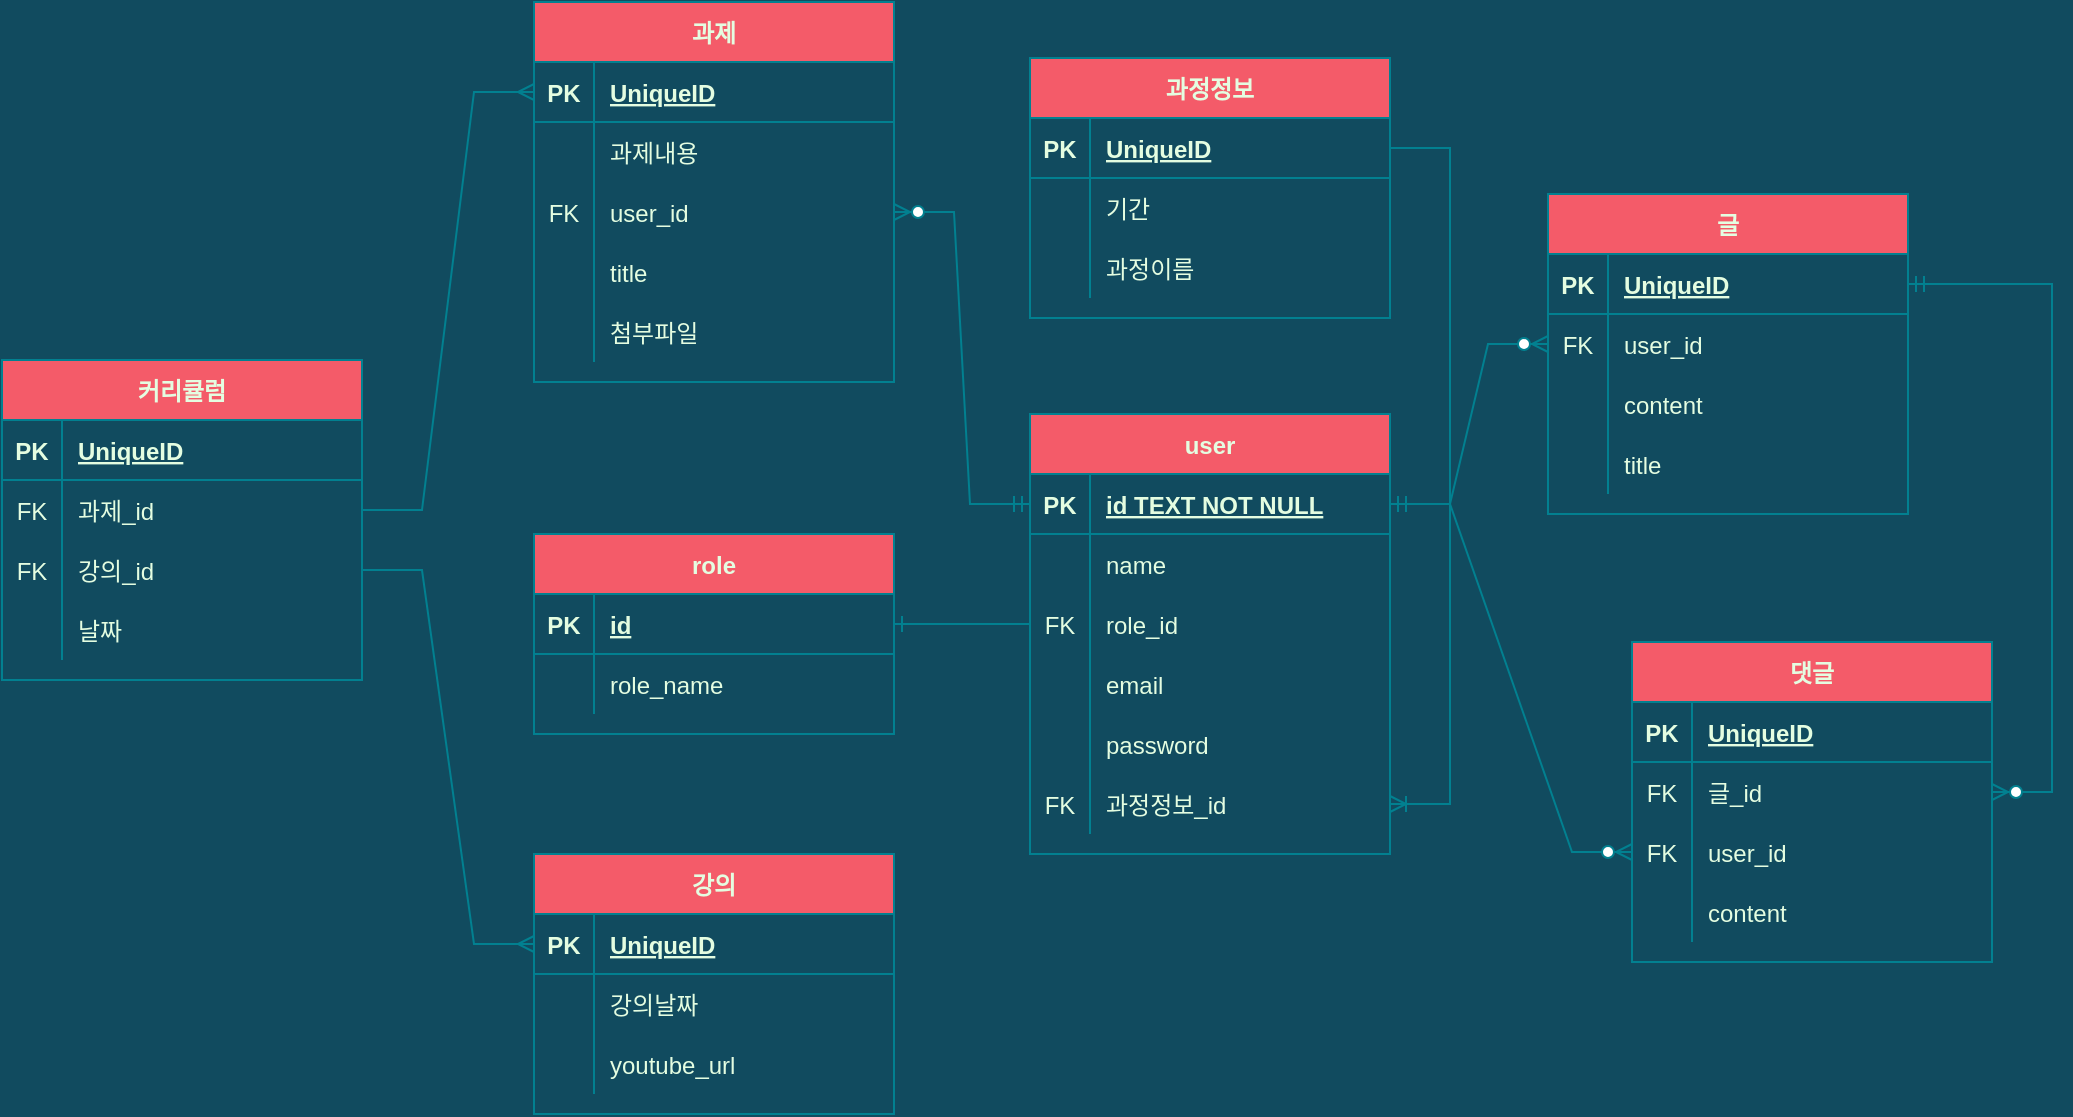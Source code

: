 <mxfile version="20.2.3" type="device"><diagram id="R2lEEEUBdFMjLlhIrx00" name="Page-1"><mxGraphModel dx="1506" dy="997" grid="0" gridSize="10" guides="1" tooltips="1" connect="1" arrows="1" fold="1" page="0" pageScale="1" pageWidth="850" pageHeight="1100" background="#114B5F" math="0" shadow="0" extFonts="Permanent Marker^https://fonts.googleapis.com/css?family=Permanent+Marker"><root><mxCell id="0"/><mxCell id="1" parent="0"/><mxCell id="5ZpymtM57iyXSIMPhaHv-3" value="user" style="shape=table;startSize=30;container=1;collapsible=1;childLayout=tableLayout;fixedRows=1;rowLines=0;fontStyle=1;align=center;resizeLast=1;fillColor=#F45B69;strokeColor=#028090;fontColor=#E4FDE1;" parent="1" vertex="1"><mxGeometry x="150" y="284" width="180" height="220" as="geometry"/></mxCell><mxCell id="5ZpymtM57iyXSIMPhaHv-4" value="" style="shape=tableRow;horizontal=0;startSize=0;swimlaneHead=0;swimlaneBody=0;fillColor=none;collapsible=0;dropTarget=0;points=[[0,0.5],[1,0.5]];portConstraint=eastwest;top=0;left=0;right=0;bottom=1;strokeColor=#028090;fontColor=#E4FDE1;" parent="5ZpymtM57iyXSIMPhaHv-3" vertex="1"><mxGeometry y="30" width="180" height="30" as="geometry"/></mxCell><mxCell id="5ZpymtM57iyXSIMPhaHv-5" value="PK" style="shape=partialRectangle;connectable=0;fillColor=none;top=0;left=0;bottom=0;right=0;fontStyle=1;overflow=hidden;strokeColor=#028090;fontColor=#E4FDE1;" parent="5ZpymtM57iyXSIMPhaHv-4" vertex="1"><mxGeometry width="30" height="30" as="geometry"><mxRectangle width="30" height="30" as="alternateBounds"/></mxGeometry></mxCell><mxCell id="5ZpymtM57iyXSIMPhaHv-6" value="id TEXT NOT NULL" style="shape=partialRectangle;connectable=0;fillColor=none;top=0;left=0;bottom=0;right=0;align=left;spacingLeft=6;fontStyle=5;overflow=hidden;strokeColor=#028090;fontColor=#E4FDE1;" parent="5ZpymtM57iyXSIMPhaHv-4" vertex="1"><mxGeometry x="30" width="150" height="30" as="geometry"><mxRectangle width="150" height="30" as="alternateBounds"/></mxGeometry></mxCell><mxCell id="5ZpymtM57iyXSIMPhaHv-7" value="" style="shape=tableRow;horizontal=0;startSize=0;swimlaneHead=0;swimlaneBody=0;fillColor=none;collapsible=0;dropTarget=0;points=[[0,0.5],[1,0.5]];portConstraint=eastwest;top=0;left=0;right=0;bottom=0;strokeColor=#028090;fontColor=#E4FDE1;" parent="5ZpymtM57iyXSIMPhaHv-3" vertex="1"><mxGeometry y="60" width="180" height="30" as="geometry"/></mxCell><mxCell id="5ZpymtM57iyXSIMPhaHv-8" value="" style="shape=partialRectangle;connectable=0;fillColor=none;top=0;left=0;bottom=0;right=0;editable=1;overflow=hidden;strokeColor=#028090;fontColor=#E4FDE1;" parent="5ZpymtM57iyXSIMPhaHv-7" vertex="1"><mxGeometry width="30" height="30" as="geometry"><mxRectangle width="30" height="30" as="alternateBounds"/></mxGeometry></mxCell><mxCell id="5ZpymtM57iyXSIMPhaHv-9" value="name    " style="shape=partialRectangle;connectable=0;fillColor=none;top=0;left=0;bottom=0;right=0;align=left;spacingLeft=6;overflow=hidden;strokeColor=#028090;fontColor=#E4FDE1;" parent="5ZpymtM57iyXSIMPhaHv-7" vertex="1"><mxGeometry x="30" width="150" height="30" as="geometry"><mxRectangle width="150" height="30" as="alternateBounds"/></mxGeometry></mxCell><mxCell id="5ZpymtM57iyXSIMPhaHv-10" value="" style="shape=tableRow;horizontal=0;startSize=0;swimlaneHead=0;swimlaneBody=0;fillColor=none;collapsible=0;dropTarget=0;points=[[0,0.5],[1,0.5]];portConstraint=eastwest;top=0;left=0;right=0;bottom=0;strokeColor=#028090;fontColor=#E4FDE1;" parent="5ZpymtM57iyXSIMPhaHv-3" vertex="1"><mxGeometry y="90" width="180" height="30" as="geometry"/></mxCell><mxCell id="5ZpymtM57iyXSIMPhaHv-11" value="FK" style="shape=partialRectangle;connectable=0;fillColor=none;top=0;left=0;bottom=0;right=0;editable=1;overflow=hidden;strokeColor=#028090;fontColor=#E4FDE1;" parent="5ZpymtM57iyXSIMPhaHv-10" vertex="1"><mxGeometry width="30" height="30" as="geometry"><mxRectangle width="30" height="30" as="alternateBounds"/></mxGeometry></mxCell><mxCell id="5ZpymtM57iyXSIMPhaHv-12" value="role_id" style="shape=partialRectangle;connectable=0;fillColor=none;top=0;left=0;bottom=0;right=0;align=left;spacingLeft=6;overflow=hidden;strokeColor=#028090;fontColor=#E4FDE1;" parent="5ZpymtM57iyXSIMPhaHv-10" vertex="1"><mxGeometry x="30" width="150" height="30" as="geometry"><mxRectangle width="150" height="30" as="alternateBounds"/></mxGeometry></mxCell><mxCell id="5ZpymtM57iyXSIMPhaHv-13" value="" style="shape=tableRow;horizontal=0;startSize=0;swimlaneHead=0;swimlaneBody=0;fillColor=none;collapsible=0;dropTarget=0;points=[[0,0.5],[1,0.5]];portConstraint=eastwest;top=0;left=0;right=0;bottom=0;strokeColor=#028090;fontColor=#E4FDE1;" parent="5ZpymtM57iyXSIMPhaHv-3" vertex="1"><mxGeometry y="120" width="180" height="30" as="geometry"/></mxCell><mxCell id="5ZpymtM57iyXSIMPhaHv-14" value="" style="shape=partialRectangle;connectable=0;fillColor=none;top=0;left=0;bottom=0;right=0;editable=1;overflow=hidden;strokeWidth=1;strokeColor=#028090;fontColor=#E4FDE1;" parent="5ZpymtM57iyXSIMPhaHv-13" vertex="1"><mxGeometry width="30" height="30" as="geometry"><mxRectangle width="30" height="30" as="alternateBounds"/></mxGeometry></mxCell><mxCell id="5ZpymtM57iyXSIMPhaHv-15" value="email" style="shape=partialRectangle;connectable=0;fillColor=none;top=0;left=0;bottom=0;right=0;align=left;spacingLeft=6;overflow=hidden;strokeColor=#028090;fontColor=#E4FDE1;" parent="5ZpymtM57iyXSIMPhaHv-13" vertex="1"><mxGeometry x="30" width="150" height="30" as="geometry"><mxRectangle width="150" height="30" as="alternateBounds"/></mxGeometry></mxCell><mxCell id="5ZpymtM57iyXSIMPhaHv-130" value="" style="shape=tableRow;horizontal=0;startSize=0;swimlaneHead=0;swimlaneBody=0;fillColor=none;collapsible=0;dropTarget=0;points=[[0,0.5],[1,0.5]];portConstraint=eastwest;top=0;left=0;right=0;bottom=0;fontFamily=Helvetica;fontSize=12;fontColor=#E4FDE1;strokeColor=#028090;" parent="5ZpymtM57iyXSIMPhaHv-3" vertex="1"><mxGeometry y="150" width="180" height="30" as="geometry"/></mxCell><mxCell id="5ZpymtM57iyXSIMPhaHv-131" value="" style="shape=partialRectangle;connectable=0;fillColor=none;top=0;left=0;bottom=0;right=0;editable=1;overflow=hidden;fontFamily=Helvetica;fontSize=12;fontColor=#E4FDE1;strokeColor=#028090;" parent="5ZpymtM57iyXSIMPhaHv-130" vertex="1"><mxGeometry width="30" height="30" as="geometry"><mxRectangle width="30" height="30" as="alternateBounds"/></mxGeometry></mxCell><mxCell id="5ZpymtM57iyXSIMPhaHv-132" value="password" style="shape=partialRectangle;connectable=0;fillColor=none;top=0;left=0;bottom=0;right=0;align=left;spacingLeft=6;overflow=hidden;fontFamily=Helvetica;fontSize=12;fontColor=#E4FDE1;strokeColor=#028090;" parent="5ZpymtM57iyXSIMPhaHv-130" vertex="1"><mxGeometry x="30" width="150" height="30" as="geometry"><mxRectangle width="150" height="30" as="alternateBounds"/></mxGeometry></mxCell><mxCell id="5ZpymtM57iyXSIMPhaHv-225" value="" style="shape=tableRow;horizontal=0;startSize=0;swimlaneHead=0;swimlaneBody=0;fillColor=none;collapsible=0;dropTarget=0;points=[[0,0.5],[1,0.5]];portConstraint=eastwest;top=0;left=0;right=0;bottom=0;fontColor=#E4FDE1;strokeColor=#028090;" parent="5ZpymtM57iyXSIMPhaHv-3" vertex="1"><mxGeometry y="180" width="180" height="30" as="geometry"/></mxCell><mxCell id="5ZpymtM57iyXSIMPhaHv-226" value="FK" style="shape=partialRectangle;connectable=0;fillColor=none;top=0;left=0;bottom=0;right=0;editable=1;overflow=hidden;fontColor=#E4FDE1;strokeColor=#028090;" parent="5ZpymtM57iyXSIMPhaHv-225" vertex="1"><mxGeometry width="30" height="30" as="geometry"><mxRectangle width="30" height="30" as="alternateBounds"/></mxGeometry></mxCell><mxCell id="5ZpymtM57iyXSIMPhaHv-227" value="과정정보_id" style="shape=partialRectangle;connectable=0;fillColor=none;top=0;left=0;bottom=0;right=0;align=left;spacingLeft=6;overflow=hidden;fontColor=#E4FDE1;strokeColor=#028090;" parent="5ZpymtM57iyXSIMPhaHv-225" vertex="1"><mxGeometry x="30" width="150" height="30" as="geometry"><mxRectangle width="150" height="30" as="alternateBounds"/></mxGeometry></mxCell><mxCell id="5ZpymtM57iyXSIMPhaHv-37" value="과정정보" style="shape=table;startSize=30;container=1;collapsible=1;childLayout=tableLayout;fixedRows=1;rowLines=0;fontStyle=1;align=center;resizeLast=1;fillColor=#F45B69;strokeColor=#028090;fontColor=#E4FDE1;" parent="1" vertex="1"><mxGeometry x="150" y="106" width="180" height="130" as="geometry"/></mxCell><mxCell id="5ZpymtM57iyXSIMPhaHv-38" value="" style="shape=tableRow;horizontal=0;startSize=0;swimlaneHead=0;swimlaneBody=0;fillColor=none;collapsible=0;dropTarget=0;points=[[0,0.5],[1,0.5]];portConstraint=eastwest;top=0;left=0;right=0;bottom=1;fontColor=#E4FDE1;strokeColor=#028090;" parent="5ZpymtM57iyXSIMPhaHv-37" vertex="1"><mxGeometry y="30" width="180" height="30" as="geometry"/></mxCell><mxCell id="5ZpymtM57iyXSIMPhaHv-39" value="PK" style="shape=partialRectangle;connectable=0;fillColor=none;top=0;left=0;bottom=0;right=0;fontStyle=1;overflow=hidden;fontColor=#E4FDE1;strokeColor=#028090;" parent="5ZpymtM57iyXSIMPhaHv-38" vertex="1"><mxGeometry width="30" height="30" as="geometry"><mxRectangle width="30" height="30" as="alternateBounds"/></mxGeometry></mxCell><mxCell id="5ZpymtM57iyXSIMPhaHv-40" value="UniqueID" style="shape=partialRectangle;connectable=0;fillColor=none;top=0;left=0;bottom=0;right=0;align=left;spacingLeft=6;fontStyle=5;overflow=hidden;fontColor=#E4FDE1;strokeColor=#028090;" parent="5ZpymtM57iyXSIMPhaHv-38" vertex="1"><mxGeometry x="30" width="150" height="30" as="geometry"><mxRectangle width="150" height="30" as="alternateBounds"/></mxGeometry></mxCell><mxCell id="5ZpymtM57iyXSIMPhaHv-41" value="" style="shape=tableRow;horizontal=0;startSize=0;swimlaneHead=0;swimlaneBody=0;fillColor=none;collapsible=0;dropTarget=0;points=[[0,0.5],[1,0.5]];portConstraint=eastwest;top=0;left=0;right=0;bottom=0;fontColor=#E4FDE1;strokeColor=#028090;" parent="5ZpymtM57iyXSIMPhaHv-37" vertex="1"><mxGeometry y="60" width="180" height="30" as="geometry"/></mxCell><mxCell id="5ZpymtM57iyXSIMPhaHv-42" value="" style="shape=partialRectangle;connectable=0;fillColor=none;top=0;left=0;bottom=0;right=0;editable=1;overflow=hidden;fontColor=#E4FDE1;strokeColor=#028090;" parent="5ZpymtM57iyXSIMPhaHv-41" vertex="1"><mxGeometry width="30" height="30" as="geometry"><mxRectangle width="30" height="30" as="alternateBounds"/></mxGeometry></mxCell><mxCell id="5ZpymtM57iyXSIMPhaHv-43" value="기간" style="shape=partialRectangle;connectable=0;fillColor=none;top=0;left=0;bottom=0;right=0;align=left;spacingLeft=6;overflow=hidden;fontColor=#E4FDE1;strokeColor=#028090;" parent="5ZpymtM57iyXSIMPhaHv-41" vertex="1"><mxGeometry x="30" width="150" height="30" as="geometry"><mxRectangle width="150" height="30" as="alternateBounds"/></mxGeometry></mxCell><mxCell id="5ZpymtM57iyXSIMPhaHv-44" value="" style="shape=tableRow;horizontal=0;startSize=0;swimlaneHead=0;swimlaneBody=0;fillColor=none;collapsible=0;dropTarget=0;points=[[0,0.5],[1,0.5]];portConstraint=eastwest;top=0;left=0;right=0;bottom=0;fontColor=#E4FDE1;strokeColor=#028090;" parent="5ZpymtM57iyXSIMPhaHv-37" vertex="1"><mxGeometry y="90" width="180" height="30" as="geometry"/></mxCell><mxCell id="5ZpymtM57iyXSIMPhaHv-45" value="" style="shape=partialRectangle;connectable=0;fillColor=none;top=0;left=0;bottom=0;right=0;editable=1;overflow=hidden;fontColor=#E4FDE1;strokeColor=#028090;" parent="5ZpymtM57iyXSIMPhaHv-44" vertex="1"><mxGeometry width="30" height="30" as="geometry"><mxRectangle width="30" height="30" as="alternateBounds"/></mxGeometry></mxCell><mxCell id="5ZpymtM57iyXSIMPhaHv-46" value="과정이름" style="shape=partialRectangle;connectable=0;fillColor=none;top=0;left=0;bottom=0;right=0;align=left;spacingLeft=6;overflow=hidden;fontColor=#E4FDE1;strokeColor=#028090;" parent="5ZpymtM57iyXSIMPhaHv-44" vertex="1"><mxGeometry x="30" width="150" height="30" as="geometry"><mxRectangle width="150" height="30" as="alternateBounds"/></mxGeometry></mxCell><mxCell id="5ZpymtM57iyXSIMPhaHv-113" value="role" style="shape=table;startSize=30;container=1;collapsible=1;childLayout=tableLayout;fixedRows=1;rowLines=0;fontStyle=1;align=center;resizeLast=1;fontFamily=Helvetica;fontSize=12;fontColor=#E4FDE1;fillColor=#F45B69;strokeColor=#028090;" parent="1" vertex="1"><mxGeometry x="-98" y="344" width="180" height="100" as="geometry"><mxRectangle x="140" y="830" width="60" height="30" as="alternateBounds"/></mxGeometry></mxCell><mxCell id="5ZpymtM57iyXSIMPhaHv-114" value="" style="shape=tableRow;horizontal=0;startSize=0;swimlaneHead=0;swimlaneBody=0;fillColor=none;collapsible=0;dropTarget=0;points=[[0,0.5],[1,0.5]];portConstraint=eastwest;top=0;left=0;right=0;bottom=1;fontFamily=Helvetica;fontSize=12;fontColor=#E4FDE1;strokeColor=#028090;" parent="5ZpymtM57iyXSIMPhaHv-113" vertex="1"><mxGeometry y="30" width="180" height="30" as="geometry"/></mxCell><mxCell id="5ZpymtM57iyXSIMPhaHv-115" value="PK" style="shape=partialRectangle;connectable=0;fillColor=none;top=0;left=0;bottom=0;right=0;fontStyle=1;overflow=hidden;fontFamily=Helvetica;fontSize=12;fontColor=#E4FDE1;strokeColor=#028090;" parent="5ZpymtM57iyXSIMPhaHv-114" vertex="1"><mxGeometry width="30" height="30" as="geometry"><mxRectangle width="30" height="30" as="alternateBounds"/></mxGeometry></mxCell><mxCell id="5ZpymtM57iyXSIMPhaHv-116" value="id" style="shape=partialRectangle;connectable=0;fillColor=none;top=0;left=0;bottom=0;right=0;align=left;spacingLeft=6;fontStyle=5;overflow=hidden;fontFamily=Helvetica;fontSize=12;fontColor=#E4FDE1;strokeColor=#028090;" parent="5ZpymtM57iyXSIMPhaHv-114" vertex="1"><mxGeometry x="30" width="150" height="30" as="geometry"><mxRectangle width="150" height="30" as="alternateBounds"/></mxGeometry></mxCell><mxCell id="5ZpymtM57iyXSIMPhaHv-117" value="" style="shape=tableRow;horizontal=0;startSize=0;swimlaneHead=0;swimlaneBody=0;fillColor=none;collapsible=0;dropTarget=0;points=[[0,0.5],[1,0.5]];portConstraint=eastwest;top=0;left=0;right=0;bottom=0;fontFamily=Helvetica;fontSize=12;fontColor=#E4FDE1;strokeColor=#028090;" parent="5ZpymtM57iyXSIMPhaHv-113" vertex="1"><mxGeometry y="60" width="180" height="30" as="geometry"/></mxCell><mxCell id="5ZpymtM57iyXSIMPhaHv-118" value="" style="shape=partialRectangle;connectable=0;fillColor=none;top=0;left=0;bottom=0;right=0;editable=1;overflow=hidden;fontFamily=Helvetica;fontSize=12;fontColor=#E4FDE1;strokeColor=#028090;" parent="5ZpymtM57iyXSIMPhaHv-117" vertex="1"><mxGeometry width="30" height="30" as="geometry"><mxRectangle width="30" height="30" as="alternateBounds"/></mxGeometry></mxCell><mxCell id="5ZpymtM57iyXSIMPhaHv-119" value="role_name" style="shape=partialRectangle;connectable=0;fillColor=none;top=0;left=0;bottom=0;right=0;align=left;spacingLeft=6;overflow=hidden;fontFamily=Helvetica;fontSize=12;fontColor=#E4FDE1;strokeColor=#028090;" parent="5ZpymtM57iyXSIMPhaHv-117" vertex="1"><mxGeometry x="30" width="150" height="30" as="geometry"><mxRectangle width="150" height="30" as="alternateBounds"/></mxGeometry></mxCell><mxCell id="5ZpymtM57iyXSIMPhaHv-112" value="" style="edgeStyle=entityRelationEdgeStyle;fontSize=12;html=1;endArrow=ERoneToMany;rounded=0;fontFamily=Helvetica;fontColor=#E4FDE1;startSize=30;strokeColor=#028090;fillColor=#F45B69;labelBackgroundColor=#114B5F;" parent="1" source="5ZpymtM57iyXSIMPhaHv-38" target="5ZpymtM57iyXSIMPhaHv-225" edge="1"><mxGeometry width="100" height="100" relative="1" as="geometry"><mxPoint x="70" y="480" as="sourcePoint"/><mxPoint x="150" y="660" as="targetPoint"/></mxGeometry></mxCell><mxCell id="5ZpymtM57iyXSIMPhaHv-149" value="" style="edgeStyle=entityRelationEdgeStyle;fontSize=12;html=1;endArrow=ERone;endFill=1;rounded=0;fontFamily=Helvetica;fontColor=#E4FDE1;strokeColor=#028090;fillColor=none;labelBackgroundColor=#114B5F;" parent="1" source="5ZpymtM57iyXSIMPhaHv-10" target="5ZpymtM57iyXSIMPhaHv-114" edge="1"><mxGeometry width="100" height="100" relative="1" as="geometry"><mxPoint y="450" as="sourcePoint"/><mxPoint x="-90" y="640" as="targetPoint"/></mxGeometry></mxCell><mxCell id="5ZpymtM57iyXSIMPhaHv-150" value="강의" style="shape=table;startSize=30;container=1;collapsible=1;childLayout=tableLayout;fixedRows=1;rowLines=0;fontStyle=1;align=center;resizeLast=1;fontFamily=Helvetica;fontSize=12;fontColor=#E4FDE1;fillColor=#F45B69;strokeColor=#028090;" parent="1" vertex="1"><mxGeometry x="-98" y="504" width="180" height="130" as="geometry"/></mxCell><mxCell id="5ZpymtM57iyXSIMPhaHv-151" value="" style="shape=tableRow;horizontal=0;startSize=0;swimlaneHead=0;swimlaneBody=0;fillColor=none;collapsible=0;dropTarget=0;points=[[0,0.5],[1,0.5]];portConstraint=eastwest;top=0;left=0;right=0;bottom=1;fontFamily=Helvetica;fontSize=12;fontColor=#E4FDE1;strokeColor=#028090;" parent="5ZpymtM57iyXSIMPhaHv-150" vertex="1"><mxGeometry y="30" width="180" height="30" as="geometry"/></mxCell><mxCell id="5ZpymtM57iyXSIMPhaHv-152" value="PK" style="shape=partialRectangle;connectable=0;fillColor=none;top=0;left=0;bottom=0;right=0;fontStyle=1;overflow=hidden;fontFamily=Helvetica;fontSize=12;fontColor=#E4FDE1;strokeColor=#028090;" parent="5ZpymtM57iyXSIMPhaHv-151" vertex="1"><mxGeometry width="30" height="30" as="geometry"><mxRectangle width="30" height="30" as="alternateBounds"/></mxGeometry></mxCell><mxCell id="5ZpymtM57iyXSIMPhaHv-153" value="UniqueID" style="shape=partialRectangle;connectable=0;fillColor=none;top=0;left=0;bottom=0;right=0;align=left;spacingLeft=6;fontStyle=5;overflow=hidden;fontFamily=Helvetica;fontSize=12;fontColor=#E4FDE1;strokeColor=#028090;" parent="5ZpymtM57iyXSIMPhaHv-151" vertex="1"><mxGeometry x="30" width="150" height="30" as="geometry"><mxRectangle width="150" height="30" as="alternateBounds"/></mxGeometry></mxCell><mxCell id="5ZpymtM57iyXSIMPhaHv-178" value="" style="shape=tableRow;horizontal=0;startSize=0;swimlaneHead=0;swimlaneBody=0;fillColor=none;collapsible=0;dropTarget=0;points=[[0,0.5],[1,0.5]];portConstraint=eastwest;top=0;left=0;right=0;bottom=0;fontColor=#E4FDE1;strokeColor=#028090;" parent="5ZpymtM57iyXSIMPhaHv-150" vertex="1"><mxGeometry y="60" width="180" height="30" as="geometry"/></mxCell><mxCell id="5ZpymtM57iyXSIMPhaHv-179" value="" style="shape=partialRectangle;connectable=0;fillColor=none;top=0;left=0;bottom=0;right=0;editable=1;overflow=hidden;fontColor=#E4FDE1;strokeColor=#028090;" parent="5ZpymtM57iyXSIMPhaHv-178" vertex="1"><mxGeometry width="30" height="30" as="geometry"><mxRectangle width="30" height="30" as="alternateBounds"/></mxGeometry></mxCell><mxCell id="5ZpymtM57iyXSIMPhaHv-180" value="강의날짜" style="shape=partialRectangle;connectable=0;fillColor=none;top=0;left=0;bottom=0;right=0;align=left;spacingLeft=6;overflow=hidden;fontColor=#E4FDE1;strokeColor=#028090;" parent="5ZpymtM57iyXSIMPhaHv-178" vertex="1"><mxGeometry x="30" width="150" height="30" as="geometry"><mxRectangle width="150" height="30" as="alternateBounds"/></mxGeometry></mxCell><mxCell id="5ZpymtM57iyXSIMPhaHv-157" value="" style="shape=tableRow;horizontal=0;startSize=0;swimlaneHead=0;swimlaneBody=0;fillColor=none;collapsible=0;dropTarget=0;points=[[0,0.5],[1,0.5]];portConstraint=eastwest;top=0;left=0;right=0;bottom=0;fontFamily=Helvetica;fontSize=12;fontColor=#E4FDE1;strokeColor=#028090;" parent="5ZpymtM57iyXSIMPhaHv-150" vertex="1"><mxGeometry y="90" width="180" height="30" as="geometry"/></mxCell><mxCell id="5ZpymtM57iyXSIMPhaHv-158" value="" style="shape=partialRectangle;connectable=0;fillColor=none;top=0;left=0;bottom=0;right=0;editable=1;overflow=hidden;fontFamily=Helvetica;fontSize=12;fontColor=#E4FDE1;strokeColor=#028090;" parent="5ZpymtM57iyXSIMPhaHv-157" vertex="1"><mxGeometry width="30" height="30" as="geometry"><mxRectangle width="30" height="30" as="alternateBounds"/></mxGeometry></mxCell><mxCell id="5ZpymtM57iyXSIMPhaHv-159" value="youtube_url" style="shape=partialRectangle;connectable=0;fillColor=none;top=0;left=0;bottom=0;right=0;align=left;spacingLeft=6;overflow=hidden;fontFamily=Helvetica;fontSize=12;fontColor=#E4FDE1;strokeColor=#028090;" parent="5ZpymtM57iyXSIMPhaHv-157" vertex="1"><mxGeometry x="30" width="150" height="30" as="geometry"><mxRectangle width="150" height="30" as="alternateBounds"/></mxGeometry></mxCell><mxCell id="5ZpymtM57iyXSIMPhaHv-165" value="과제" style="shape=table;startSize=30;container=1;collapsible=1;childLayout=tableLayout;fixedRows=1;rowLines=0;fontStyle=1;align=center;resizeLast=1;fontFamily=Helvetica;fontSize=12;fontColor=#E4FDE1;fillColor=#F45B69;strokeColor=#028090;" parent="1" vertex="1"><mxGeometry x="-98" y="78" width="180" height="190" as="geometry"><mxRectangle x="-80" y="60" width="56" height="30" as="alternateBounds"/></mxGeometry></mxCell><mxCell id="5ZpymtM57iyXSIMPhaHv-166" value="" style="shape=tableRow;horizontal=0;startSize=0;swimlaneHead=0;swimlaneBody=0;fillColor=none;collapsible=0;dropTarget=0;points=[[0,0.5],[1,0.5]];portConstraint=eastwest;top=0;left=0;right=0;bottom=1;fontFamily=Helvetica;fontSize=12;fontColor=#E4FDE1;strokeColor=#028090;" parent="5ZpymtM57iyXSIMPhaHv-165" vertex="1"><mxGeometry y="30" width="180" height="30" as="geometry"/></mxCell><mxCell id="5ZpymtM57iyXSIMPhaHv-167" value="PK" style="shape=partialRectangle;connectable=0;fillColor=none;top=0;left=0;bottom=0;right=0;fontStyle=1;overflow=hidden;fontFamily=Helvetica;fontSize=12;fontColor=#E4FDE1;strokeColor=#028090;" parent="5ZpymtM57iyXSIMPhaHv-166" vertex="1"><mxGeometry width="30" height="30" as="geometry"><mxRectangle width="30" height="30" as="alternateBounds"/></mxGeometry></mxCell><mxCell id="5ZpymtM57iyXSIMPhaHv-168" value="UniqueID" style="shape=partialRectangle;connectable=0;fillColor=none;top=0;left=0;bottom=0;right=0;align=left;spacingLeft=6;fontStyle=5;overflow=hidden;fontFamily=Helvetica;fontSize=12;fontColor=#E4FDE1;strokeColor=#028090;" parent="5ZpymtM57iyXSIMPhaHv-166" vertex="1"><mxGeometry x="30" width="150" height="30" as="geometry"><mxRectangle width="150" height="30" as="alternateBounds"/></mxGeometry></mxCell><mxCell id="5ZpymtM57iyXSIMPhaHv-169" value="" style="shape=tableRow;horizontal=0;startSize=0;swimlaneHead=0;swimlaneBody=0;fillColor=none;collapsible=0;dropTarget=0;points=[[0,0.5],[1,0.5]];portConstraint=eastwest;top=0;left=0;right=0;bottom=0;fontFamily=Helvetica;fontSize=12;fontColor=#E4FDE1;strokeColor=#028090;" parent="5ZpymtM57iyXSIMPhaHv-165" vertex="1"><mxGeometry y="60" width="180" height="30" as="geometry"/></mxCell><mxCell id="5ZpymtM57iyXSIMPhaHv-170" value="" style="shape=partialRectangle;connectable=0;fillColor=none;top=0;left=0;bottom=0;right=0;editable=1;overflow=hidden;fontFamily=Helvetica;fontSize=12;fontColor=#E4FDE1;strokeColor=#028090;" parent="5ZpymtM57iyXSIMPhaHv-169" vertex="1"><mxGeometry width="30" height="30" as="geometry"><mxRectangle width="30" height="30" as="alternateBounds"/></mxGeometry></mxCell><mxCell id="5ZpymtM57iyXSIMPhaHv-171" value="과제내용" style="shape=partialRectangle;connectable=0;fillColor=none;top=0;left=0;bottom=0;right=0;align=left;spacingLeft=6;overflow=hidden;fontFamily=Helvetica;fontSize=12;fontColor=#E4FDE1;strokeColor=#028090;" parent="5ZpymtM57iyXSIMPhaHv-169" vertex="1"><mxGeometry x="30" width="150" height="30" as="geometry"><mxRectangle width="150" height="30" as="alternateBounds"/></mxGeometry></mxCell><mxCell id="5ZpymtM57iyXSIMPhaHv-172" value="" style="shape=tableRow;horizontal=0;startSize=0;swimlaneHead=0;swimlaneBody=0;fillColor=none;collapsible=0;dropTarget=0;points=[[0,0.5],[1,0.5]];portConstraint=eastwest;top=0;left=0;right=0;bottom=0;fontFamily=Helvetica;fontSize=12;fontColor=#E4FDE1;strokeColor=#028090;" parent="5ZpymtM57iyXSIMPhaHv-165" vertex="1"><mxGeometry y="90" width="180" height="30" as="geometry"/></mxCell><mxCell id="5ZpymtM57iyXSIMPhaHv-173" value="FK" style="shape=partialRectangle;connectable=0;fillColor=none;top=0;left=0;bottom=0;right=0;editable=1;overflow=hidden;fontFamily=Helvetica;fontSize=12;fontColor=#E4FDE1;strokeColor=#028090;" parent="5ZpymtM57iyXSIMPhaHv-172" vertex="1"><mxGeometry width="30" height="30" as="geometry"><mxRectangle width="30" height="30" as="alternateBounds"/></mxGeometry></mxCell><mxCell id="5ZpymtM57iyXSIMPhaHv-174" value="user_id" style="shape=partialRectangle;connectable=0;fillColor=none;top=0;left=0;bottom=0;right=0;align=left;spacingLeft=6;overflow=hidden;fontFamily=Helvetica;fontSize=12;fontColor=#E4FDE1;strokeColor=#028090;" parent="5ZpymtM57iyXSIMPhaHv-172" vertex="1"><mxGeometry x="30" width="150" height="30" as="geometry"><mxRectangle width="150" height="30" as="alternateBounds"/></mxGeometry></mxCell><mxCell id="5ZpymtM57iyXSIMPhaHv-175" value="" style="shape=tableRow;horizontal=0;startSize=0;swimlaneHead=0;swimlaneBody=0;fillColor=none;collapsible=0;dropTarget=0;points=[[0,0.5],[1,0.5]];portConstraint=eastwest;top=0;left=0;right=0;bottom=0;fontFamily=Helvetica;fontSize=12;fontColor=#E4FDE1;strokeColor=#028090;" parent="5ZpymtM57iyXSIMPhaHv-165" vertex="1"><mxGeometry y="120" width="180" height="30" as="geometry"/></mxCell><mxCell id="5ZpymtM57iyXSIMPhaHv-176" value="" style="shape=partialRectangle;connectable=0;fillColor=none;top=0;left=0;bottom=0;right=0;editable=1;overflow=hidden;fontFamily=Helvetica;fontSize=12;fontColor=#E4FDE1;strokeColor=#028090;" parent="5ZpymtM57iyXSIMPhaHv-175" vertex="1"><mxGeometry width="30" height="30" as="geometry"><mxRectangle width="30" height="30" as="alternateBounds"/></mxGeometry></mxCell><mxCell id="5ZpymtM57iyXSIMPhaHv-177" value="title" style="shape=partialRectangle;connectable=0;fillColor=none;top=0;left=0;bottom=0;right=0;align=left;spacingLeft=6;overflow=hidden;fontFamily=Helvetica;fontSize=12;fontColor=#E4FDE1;strokeColor=#028090;" parent="5ZpymtM57iyXSIMPhaHv-175" vertex="1"><mxGeometry x="30" width="150" height="30" as="geometry"><mxRectangle width="150" height="30" as="alternateBounds"/></mxGeometry></mxCell><mxCell id="5ZpymtM57iyXSIMPhaHv-231" value="" style="shape=tableRow;horizontal=0;startSize=0;swimlaneHead=0;swimlaneBody=0;fillColor=none;collapsible=0;dropTarget=0;points=[[0,0.5],[1,0.5]];portConstraint=eastwest;top=0;left=0;right=0;bottom=0;fontColor=#E4FDE1;strokeColor=#028090;" parent="5ZpymtM57iyXSIMPhaHv-165" vertex="1"><mxGeometry y="150" width="180" height="30" as="geometry"/></mxCell><mxCell id="5ZpymtM57iyXSIMPhaHv-232" value="" style="shape=partialRectangle;connectable=0;fillColor=none;top=0;left=0;bottom=0;right=0;editable=1;overflow=hidden;fontColor=#E4FDE1;strokeColor=#028090;" parent="5ZpymtM57iyXSIMPhaHv-231" vertex="1"><mxGeometry width="30" height="30" as="geometry"><mxRectangle width="30" height="30" as="alternateBounds"/></mxGeometry></mxCell><mxCell id="5ZpymtM57iyXSIMPhaHv-233" value="첨부파일" style="shape=partialRectangle;connectable=0;fillColor=none;top=0;left=0;bottom=0;right=0;align=left;spacingLeft=6;overflow=hidden;fontColor=#E4FDE1;strokeColor=#028090;" parent="5ZpymtM57iyXSIMPhaHv-231" vertex="1"><mxGeometry x="30" width="150" height="30" as="geometry"><mxRectangle width="150" height="30" as="alternateBounds"/></mxGeometry></mxCell><mxCell id="5ZpymtM57iyXSIMPhaHv-195" value="글" style="shape=table;startSize=30;container=1;collapsible=1;childLayout=tableLayout;fixedRows=1;rowLines=0;fontStyle=1;align=center;resizeLast=1;fontColor=#E4FDE1;strokeColor=#028090;fillColor=#F45B69;" parent="1" vertex="1"><mxGeometry x="409" y="174" width="180" height="160" as="geometry"/></mxCell><mxCell id="5ZpymtM57iyXSIMPhaHv-196" value="" style="shape=tableRow;horizontal=0;startSize=0;swimlaneHead=0;swimlaneBody=0;fillColor=none;collapsible=0;dropTarget=0;points=[[0,0.5],[1,0.5]];portConstraint=eastwest;top=0;left=0;right=0;bottom=1;fontColor=#E4FDE1;strokeColor=#028090;" parent="5ZpymtM57iyXSIMPhaHv-195" vertex="1"><mxGeometry y="30" width="180" height="30" as="geometry"/></mxCell><mxCell id="5ZpymtM57iyXSIMPhaHv-197" value="PK" style="shape=partialRectangle;connectable=0;fillColor=none;top=0;left=0;bottom=0;right=0;fontStyle=1;overflow=hidden;fontColor=#E4FDE1;strokeColor=#028090;" parent="5ZpymtM57iyXSIMPhaHv-196" vertex="1"><mxGeometry width="30" height="30" as="geometry"><mxRectangle width="30" height="30" as="alternateBounds"/></mxGeometry></mxCell><mxCell id="5ZpymtM57iyXSIMPhaHv-198" value="UniqueID" style="shape=partialRectangle;connectable=0;fillColor=none;top=0;left=0;bottom=0;right=0;align=left;spacingLeft=6;fontStyle=5;overflow=hidden;fontColor=#E4FDE1;strokeColor=#028090;" parent="5ZpymtM57iyXSIMPhaHv-196" vertex="1"><mxGeometry x="30" width="150" height="30" as="geometry"><mxRectangle width="150" height="30" as="alternateBounds"/></mxGeometry></mxCell><mxCell id="5ZpymtM57iyXSIMPhaHv-199" value="" style="shape=tableRow;horizontal=0;startSize=0;swimlaneHead=0;swimlaneBody=0;fillColor=none;collapsible=0;dropTarget=0;points=[[0,0.5],[1,0.5]];portConstraint=eastwest;top=0;left=0;right=0;bottom=0;fontColor=#E4FDE1;strokeColor=#028090;" parent="5ZpymtM57iyXSIMPhaHv-195" vertex="1"><mxGeometry y="60" width="180" height="30" as="geometry"/></mxCell><mxCell id="5ZpymtM57iyXSIMPhaHv-200" value="FK" style="shape=partialRectangle;connectable=0;fillColor=none;top=0;left=0;bottom=0;right=0;editable=1;overflow=hidden;fontColor=#E4FDE1;strokeColor=#028090;" parent="5ZpymtM57iyXSIMPhaHv-199" vertex="1"><mxGeometry width="30" height="30" as="geometry"><mxRectangle width="30" height="30" as="alternateBounds"/></mxGeometry></mxCell><mxCell id="5ZpymtM57iyXSIMPhaHv-201" value="user_id" style="shape=partialRectangle;connectable=0;fillColor=none;top=0;left=0;bottom=0;right=0;align=left;spacingLeft=6;overflow=hidden;fontColor=#E4FDE1;strokeColor=#028090;" parent="5ZpymtM57iyXSIMPhaHv-199" vertex="1"><mxGeometry x="30" width="150" height="30" as="geometry"><mxRectangle width="150" height="30" as="alternateBounds"/></mxGeometry></mxCell><mxCell id="5ZpymtM57iyXSIMPhaHv-202" value="" style="shape=tableRow;horizontal=0;startSize=0;swimlaneHead=0;swimlaneBody=0;fillColor=none;collapsible=0;dropTarget=0;points=[[0,0.5],[1,0.5]];portConstraint=eastwest;top=0;left=0;right=0;bottom=0;fontColor=#E4FDE1;strokeColor=#028090;" parent="5ZpymtM57iyXSIMPhaHv-195" vertex="1"><mxGeometry y="90" width="180" height="30" as="geometry"/></mxCell><mxCell id="5ZpymtM57iyXSIMPhaHv-203" value="" style="shape=partialRectangle;connectable=0;fillColor=none;top=0;left=0;bottom=0;right=0;editable=1;overflow=hidden;fontColor=#E4FDE1;strokeColor=#028090;" parent="5ZpymtM57iyXSIMPhaHv-202" vertex="1"><mxGeometry width="30" height="30" as="geometry"><mxRectangle width="30" height="30" as="alternateBounds"/></mxGeometry></mxCell><mxCell id="5ZpymtM57iyXSIMPhaHv-204" value="content" style="shape=partialRectangle;connectable=0;fillColor=none;top=0;left=0;bottom=0;right=0;align=left;spacingLeft=6;overflow=hidden;fontColor=#E4FDE1;strokeColor=#028090;" parent="5ZpymtM57iyXSIMPhaHv-202" vertex="1"><mxGeometry x="30" width="150" height="30" as="geometry"><mxRectangle width="150" height="30" as="alternateBounds"/></mxGeometry></mxCell><mxCell id="5ZpymtM57iyXSIMPhaHv-205" value="" style="shape=tableRow;horizontal=0;startSize=0;swimlaneHead=0;swimlaneBody=0;fillColor=none;collapsible=0;dropTarget=0;points=[[0,0.5],[1,0.5]];portConstraint=eastwest;top=0;left=0;right=0;bottom=0;fontColor=#E4FDE1;strokeColor=#028090;" parent="5ZpymtM57iyXSIMPhaHv-195" vertex="1"><mxGeometry y="120" width="180" height="30" as="geometry"/></mxCell><mxCell id="5ZpymtM57iyXSIMPhaHv-206" value="" style="shape=partialRectangle;connectable=0;fillColor=none;top=0;left=0;bottom=0;right=0;editable=1;overflow=hidden;fontColor=#E4FDE1;strokeColor=#028090;" parent="5ZpymtM57iyXSIMPhaHv-205" vertex="1"><mxGeometry width="30" height="30" as="geometry"><mxRectangle width="30" height="30" as="alternateBounds"/></mxGeometry></mxCell><mxCell id="5ZpymtM57iyXSIMPhaHv-207" value="title" style="shape=partialRectangle;connectable=0;fillColor=none;top=0;left=0;bottom=0;right=0;align=left;spacingLeft=6;overflow=hidden;fontColor=#E4FDE1;strokeColor=#028090;" parent="5ZpymtM57iyXSIMPhaHv-205" vertex="1"><mxGeometry x="30" width="150" height="30" as="geometry"><mxRectangle width="150" height="30" as="alternateBounds"/></mxGeometry></mxCell><mxCell id="5ZpymtM57iyXSIMPhaHv-208" value="댓글" style="shape=table;startSize=30;container=1;collapsible=1;childLayout=tableLayout;fixedRows=1;rowLines=0;fontStyle=1;align=center;resizeLast=1;fontColor=#E4FDE1;strokeColor=#028090;fillColor=#F45B69;" parent="1" vertex="1"><mxGeometry x="451" y="398" width="180" height="160" as="geometry"/></mxCell><mxCell id="5ZpymtM57iyXSIMPhaHv-209" value="" style="shape=tableRow;horizontal=0;startSize=0;swimlaneHead=0;swimlaneBody=0;fillColor=none;collapsible=0;dropTarget=0;points=[[0,0.5],[1,0.5]];portConstraint=eastwest;top=0;left=0;right=0;bottom=1;fontColor=#E4FDE1;strokeColor=#028090;" parent="5ZpymtM57iyXSIMPhaHv-208" vertex="1"><mxGeometry y="30" width="180" height="30" as="geometry"/></mxCell><mxCell id="5ZpymtM57iyXSIMPhaHv-210" value="PK" style="shape=partialRectangle;connectable=0;fillColor=none;top=0;left=0;bottom=0;right=0;fontStyle=1;overflow=hidden;fontColor=#E4FDE1;strokeColor=#028090;" parent="5ZpymtM57iyXSIMPhaHv-209" vertex="1"><mxGeometry width="30" height="30" as="geometry"><mxRectangle width="30" height="30" as="alternateBounds"/></mxGeometry></mxCell><mxCell id="5ZpymtM57iyXSIMPhaHv-211" value="UniqueID" style="shape=partialRectangle;connectable=0;fillColor=none;top=0;left=0;bottom=0;right=0;align=left;spacingLeft=6;fontStyle=5;overflow=hidden;fontColor=#E4FDE1;strokeColor=#028090;" parent="5ZpymtM57iyXSIMPhaHv-209" vertex="1"><mxGeometry x="30" width="150" height="30" as="geometry"><mxRectangle width="150" height="30" as="alternateBounds"/></mxGeometry></mxCell><mxCell id="5ZpymtM57iyXSIMPhaHv-212" value="" style="shape=tableRow;horizontal=0;startSize=0;swimlaneHead=0;swimlaneBody=0;fillColor=none;collapsible=0;dropTarget=0;points=[[0,0.5],[1,0.5]];portConstraint=eastwest;top=0;left=0;right=0;bottom=0;fontColor=#E4FDE1;strokeColor=#028090;" parent="5ZpymtM57iyXSIMPhaHv-208" vertex="1"><mxGeometry y="60" width="180" height="30" as="geometry"/></mxCell><mxCell id="5ZpymtM57iyXSIMPhaHv-213" value="FK" style="shape=partialRectangle;connectable=0;fillColor=none;top=0;left=0;bottom=0;right=0;editable=1;overflow=hidden;fontColor=#E4FDE1;strokeColor=#028090;" parent="5ZpymtM57iyXSIMPhaHv-212" vertex="1"><mxGeometry width="30" height="30" as="geometry"><mxRectangle width="30" height="30" as="alternateBounds"/></mxGeometry></mxCell><mxCell id="5ZpymtM57iyXSIMPhaHv-214" value="글_id" style="shape=partialRectangle;connectable=0;fillColor=none;top=0;left=0;bottom=0;right=0;align=left;spacingLeft=6;overflow=hidden;fontColor=#E4FDE1;strokeColor=#028090;" parent="5ZpymtM57iyXSIMPhaHv-212" vertex="1"><mxGeometry x="30" width="150" height="30" as="geometry"><mxRectangle width="150" height="30" as="alternateBounds"/></mxGeometry></mxCell><mxCell id="5ZpymtM57iyXSIMPhaHv-215" value="" style="shape=tableRow;horizontal=0;startSize=0;swimlaneHead=0;swimlaneBody=0;fillColor=none;collapsible=0;dropTarget=0;points=[[0,0.5],[1,0.5]];portConstraint=eastwest;top=0;left=0;right=0;bottom=0;fontColor=#E4FDE1;strokeColor=#028090;" parent="5ZpymtM57iyXSIMPhaHv-208" vertex="1"><mxGeometry y="90" width="180" height="30" as="geometry"/></mxCell><mxCell id="5ZpymtM57iyXSIMPhaHv-216" value="FK" style="shape=partialRectangle;connectable=0;fillColor=none;top=0;left=0;bottom=0;right=0;editable=1;overflow=hidden;fontColor=#E4FDE1;strokeColor=#028090;" parent="5ZpymtM57iyXSIMPhaHv-215" vertex="1"><mxGeometry width="30" height="30" as="geometry"><mxRectangle width="30" height="30" as="alternateBounds"/></mxGeometry></mxCell><mxCell id="5ZpymtM57iyXSIMPhaHv-217" value="user_id" style="shape=partialRectangle;connectable=0;fillColor=none;top=0;left=0;bottom=0;right=0;align=left;spacingLeft=6;overflow=hidden;fontColor=#E4FDE1;strokeColor=#028090;" parent="5ZpymtM57iyXSIMPhaHv-215" vertex="1"><mxGeometry x="30" width="150" height="30" as="geometry"><mxRectangle width="150" height="30" as="alternateBounds"/></mxGeometry></mxCell><mxCell id="5ZpymtM57iyXSIMPhaHv-218" value="" style="shape=tableRow;horizontal=0;startSize=0;swimlaneHead=0;swimlaneBody=0;fillColor=none;collapsible=0;dropTarget=0;points=[[0,0.5],[1,0.5]];portConstraint=eastwest;top=0;left=0;right=0;bottom=0;fontColor=#E4FDE1;strokeColor=#028090;" parent="5ZpymtM57iyXSIMPhaHv-208" vertex="1"><mxGeometry y="120" width="180" height="30" as="geometry"/></mxCell><mxCell id="5ZpymtM57iyXSIMPhaHv-219" value="" style="shape=partialRectangle;connectable=0;fillColor=none;top=0;left=0;bottom=0;right=0;editable=1;overflow=hidden;fontColor=#E4FDE1;strokeColor=#028090;" parent="5ZpymtM57iyXSIMPhaHv-218" vertex="1"><mxGeometry width="30" height="30" as="geometry"><mxRectangle width="30" height="30" as="alternateBounds"/></mxGeometry></mxCell><mxCell id="5ZpymtM57iyXSIMPhaHv-220" value="content" style="shape=partialRectangle;connectable=0;fillColor=none;top=0;left=0;bottom=0;right=0;align=left;spacingLeft=6;overflow=hidden;fontColor=#E4FDE1;strokeColor=#028090;" parent="5ZpymtM57iyXSIMPhaHv-218" vertex="1"><mxGeometry x="30" width="150" height="30" as="geometry"><mxRectangle width="150" height="30" as="alternateBounds"/></mxGeometry></mxCell><mxCell id="5ZpymtM57iyXSIMPhaHv-229" value="" style="edgeStyle=entityRelationEdgeStyle;fontSize=12;html=1;endArrow=ERzeroToMany;startArrow=ERmandOne;rounded=0;fontColor=#E4FDE1;strokeColor=#028090;fillColor=#F45B69;labelBackgroundColor=#114B5F;" parent="1" source="5ZpymtM57iyXSIMPhaHv-4" target="5ZpymtM57iyXSIMPhaHv-215" edge="1"><mxGeometry width="100" height="100" relative="1" as="geometry"><mxPoint x="200" y="438" as="sourcePoint"/><mxPoint x="300" y="338" as="targetPoint"/></mxGeometry></mxCell><mxCell id="5ZpymtM57iyXSIMPhaHv-230" value="" style="edgeStyle=entityRelationEdgeStyle;fontSize=12;html=1;endArrow=ERzeroToMany;startArrow=ERmandOne;rounded=0;fontColor=#E4FDE1;strokeColor=#028090;fillColor=#F45B69;labelBackgroundColor=#114B5F;" parent="1" source="5ZpymtM57iyXSIMPhaHv-196" target="5ZpymtM57iyXSIMPhaHv-212" edge="1"><mxGeometry width="100" height="100" relative="1" as="geometry"><mxPoint x="200" y="438" as="sourcePoint"/><mxPoint x="300" y="338" as="targetPoint"/></mxGeometry></mxCell><mxCell id="5ZpymtM57iyXSIMPhaHv-234" value="" style="edgeStyle=entityRelationEdgeStyle;fontSize=12;html=1;endArrow=ERzeroToMany;startArrow=ERmandOne;rounded=0;fontColor=#E4FDE1;strokeColor=#028090;fillColor=#F45B69;labelBackgroundColor=#114B5F;" parent="1" source="5ZpymtM57iyXSIMPhaHv-4" target="5ZpymtM57iyXSIMPhaHv-172" edge="1"><mxGeometry width="100" height="100" relative="1" as="geometry"><mxPoint x="180" y="329" as="sourcePoint"/><mxPoint x="298" y="341" as="targetPoint"/></mxGeometry></mxCell><mxCell id="5ZpymtM57iyXSIMPhaHv-235" value="" style="edgeStyle=entityRelationEdgeStyle;fontSize=12;html=1;endArrow=ERzeroToMany;startArrow=ERmandOne;rounded=0;fontColor=#E4FDE1;strokeColor=#028090;fillColor=#F45B69;labelBackgroundColor=#114B5F;" parent="1" source="5ZpymtM57iyXSIMPhaHv-4" target="5ZpymtM57iyXSIMPhaHv-199" edge="1"><mxGeometry width="100" height="100" relative="1" as="geometry"><mxPoint x="198" y="441" as="sourcePoint"/><mxPoint x="298" y="341" as="targetPoint"/></mxGeometry></mxCell><mxCell id="SU3Z3J09sp1T-s2wj-pR-1" value="커리큘럼" style="shape=table;startSize=30;container=1;collapsible=1;childLayout=tableLayout;fixedRows=1;rowLines=0;fontStyle=1;align=center;resizeLast=1;fillColor=#F45B69;strokeColor=#028090;fontColor=#E4FDE1;" vertex="1" parent="1"><mxGeometry x="-364" y="257" width="180" height="160" as="geometry"/></mxCell><mxCell id="SU3Z3J09sp1T-s2wj-pR-2" value="" style="shape=tableRow;horizontal=0;startSize=0;swimlaneHead=0;swimlaneBody=0;fillColor=none;collapsible=0;dropTarget=0;points=[[0,0.5],[1,0.5]];portConstraint=eastwest;top=0;left=0;right=0;bottom=1;strokeColor=#028090;fontColor=#E4FDE1;" vertex="1" parent="SU3Z3J09sp1T-s2wj-pR-1"><mxGeometry y="30" width="180" height="30" as="geometry"/></mxCell><mxCell id="SU3Z3J09sp1T-s2wj-pR-3" value="PK" style="shape=partialRectangle;connectable=0;fillColor=none;top=0;left=0;bottom=0;right=0;fontStyle=1;overflow=hidden;strokeColor=#028090;fontColor=#E4FDE1;" vertex="1" parent="SU3Z3J09sp1T-s2wj-pR-2"><mxGeometry width="30" height="30" as="geometry"><mxRectangle width="30" height="30" as="alternateBounds"/></mxGeometry></mxCell><mxCell id="SU3Z3J09sp1T-s2wj-pR-4" value="UniqueID" style="shape=partialRectangle;connectable=0;fillColor=none;top=0;left=0;bottom=0;right=0;align=left;spacingLeft=6;fontStyle=5;overflow=hidden;strokeColor=#028090;fontColor=#E4FDE1;" vertex="1" parent="SU3Z3J09sp1T-s2wj-pR-2"><mxGeometry x="30" width="150" height="30" as="geometry"><mxRectangle width="150" height="30" as="alternateBounds"/></mxGeometry></mxCell><mxCell id="SU3Z3J09sp1T-s2wj-pR-5" value="" style="shape=tableRow;horizontal=0;startSize=0;swimlaneHead=0;swimlaneBody=0;fillColor=none;collapsible=0;dropTarget=0;points=[[0,0.5],[1,0.5]];portConstraint=eastwest;top=0;left=0;right=0;bottom=0;strokeColor=#028090;fontColor=#E4FDE1;" vertex="1" parent="SU3Z3J09sp1T-s2wj-pR-1"><mxGeometry y="60" width="180" height="30" as="geometry"/></mxCell><mxCell id="SU3Z3J09sp1T-s2wj-pR-6" value="FK" style="shape=partialRectangle;connectable=0;fillColor=none;top=0;left=0;bottom=0;right=0;editable=1;overflow=hidden;strokeColor=#028090;fontColor=#E4FDE1;" vertex="1" parent="SU3Z3J09sp1T-s2wj-pR-5"><mxGeometry width="30" height="30" as="geometry"><mxRectangle width="30" height="30" as="alternateBounds"/></mxGeometry></mxCell><mxCell id="SU3Z3J09sp1T-s2wj-pR-7" value="과제_id" style="shape=partialRectangle;connectable=0;fillColor=none;top=0;left=0;bottom=0;right=0;align=left;spacingLeft=6;overflow=hidden;strokeColor=#028090;fontColor=#E4FDE1;" vertex="1" parent="SU3Z3J09sp1T-s2wj-pR-5"><mxGeometry x="30" width="150" height="30" as="geometry"><mxRectangle width="150" height="30" as="alternateBounds"/></mxGeometry></mxCell><mxCell id="SU3Z3J09sp1T-s2wj-pR-8" value="" style="shape=tableRow;horizontal=0;startSize=0;swimlaneHead=0;swimlaneBody=0;fillColor=none;collapsible=0;dropTarget=0;points=[[0,0.5],[1,0.5]];portConstraint=eastwest;top=0;left=0;right=0;bottom=0;strokeColor=#028090;fontColor=#E4FDE1;" vertex="1" parent="SU3Z3J09sp1T-s2wj-pR-1"><mxGeometry y="90" width="180" height="30" as="geometry"/></mxCell><mxCell id="SU3Z3J09sp1T-s2wj-pR-9" value="FK" style="shape=partialRectangle;connectable=0;fillColor=none;top=0;left=0;bottom=0;right=0;editable=1;overflow=hidden;strokeColor=#028090;fontColor=#E4FDE1;" vertex="1" parent="SU3Z3J09sp1T-s2wj-pR-8"><mxGeometry width="30" height="30" as="geometry"><mxRectangle width="30" height="30" as="alternateBounds"/></mxGeometry></mxCell><mxCell id="SU3Z3J09sp1T-s2wj-pR-10" value="강의_id" style="shape=partialRectangle;connectable=0;fillColor=none;top=0;left=0;bottom=0;right=0;align=left;spacingLeft=6;overflow=hidden;strokeColor=#028090;fontColor=#E4FDE1;" vertex="1" parent="SU3Z3J09sp1T-s2wj-pR-8"><mxGeometry x="30" width="150" height="30" as="geometry"><mxRectangle width="150" height="30" as="alternateBounds"/></mxGeometry></mxCell><mxCell id="SU3Z3J09sp1T-s2wj-pR-11" value="" style="shape=tableRow;horizontal=0;startSize=0;swimlaneHead=0;swimlaneBody=0;fillColor=none;collapsible=0;dropTarget=0;points=[[0,0.5],[1,0.5]];portConstraint=eastwest;top=0;left=0;right=0;bottom=0;strokeColor=#028090;fontColor=#E4FDE1;" vertex="1" parent="SU3Z3J09sp1T-s2wj-pR-1"><mxGeometry y="120" width="180" height="30" as="geometry"/></mxCell><mxCell id="SU3Z3J09sp1T-s2wj-pR-12" value="" style="shape=partialRectangle;connectable=0;fillColor=none;top=0;left=0;bottom=0;right=0;editable=1;overflow=hidden;strokeColor=#028090;fontColor=#E4FDE1;" vertex="1" parent="SU3Z3J09sp1T-s2wj-pR-11"><mxGeometry width="30" height="30" as="geometry"><mxRectangle width="30" height="30" as="alternateBounds"/></mxGeometry></mxCell><mxCell id="SU3Z3J09sp1T-s2wj-pR-13" value="날짜" style="shape=partialRectangle;connectable=0;fillColor=none;top=0;left=0;bottom=0;right=0;align=left;spacingLeft=6;overflow=hidden;strokeColor=#028090;fontColor=#E4FDE1;" vertex="1" parent="SU3Z3J09sp1T-s2wj-pR-11"><mxGeometry x="30" width="150" height="30" as="geometry"><mxRectangle width="150" height="30" as="alternateBounds"/></mxGeometry></mxCell><mxCell id="SU3Z3J09sp1T-s2wj-pR-14" value="" style="edgeStyle=entityRelationEdgeStyle;fontSize=12;html=1;endArrow=ERmany;rounded=0;fontColor=#E4FDE1;strokeColor=#028090;fillColor=#F45B69;" edge="1" parent="1" source="SU3Z3J09sp1T-s2wj-pR-8" target="5ZpymtM57iyXSIMPhaHv-151"><mxGeometry width="100" height="100" relative="1" as="geometry"><mxPoint x="3" y="504" as="sourcePoint"/><mxPoint x="103" y="404" as="targetPoint"/></mxGeometry></mxCell><mxCell id="SU3Z3J09sp1T-s2wj-pR-15" value="" style="edgeStyle=entityRelationEdgeStyle;fontSize=12;html=1;endArrow=ERmany;rounded=0;fontColor=#E4FDE1;strokeColor=#028090;fillColor=#F45B69;" edge="1" parent="1" source="SU3Z3J09sp1T-s2wj-pR-5" target="5ZpymtM57iyXSIMPhaHv-166"><mxGeometry width="100" height="100" relative="1" as="geometry"><mxPoint x="3" y="504" as="sourcePoint"/><mxPoint x="103" y="404" as="targetPoint"/></mxGeometry></mxCell></root></mxGraphModel></diagram></mxfile>